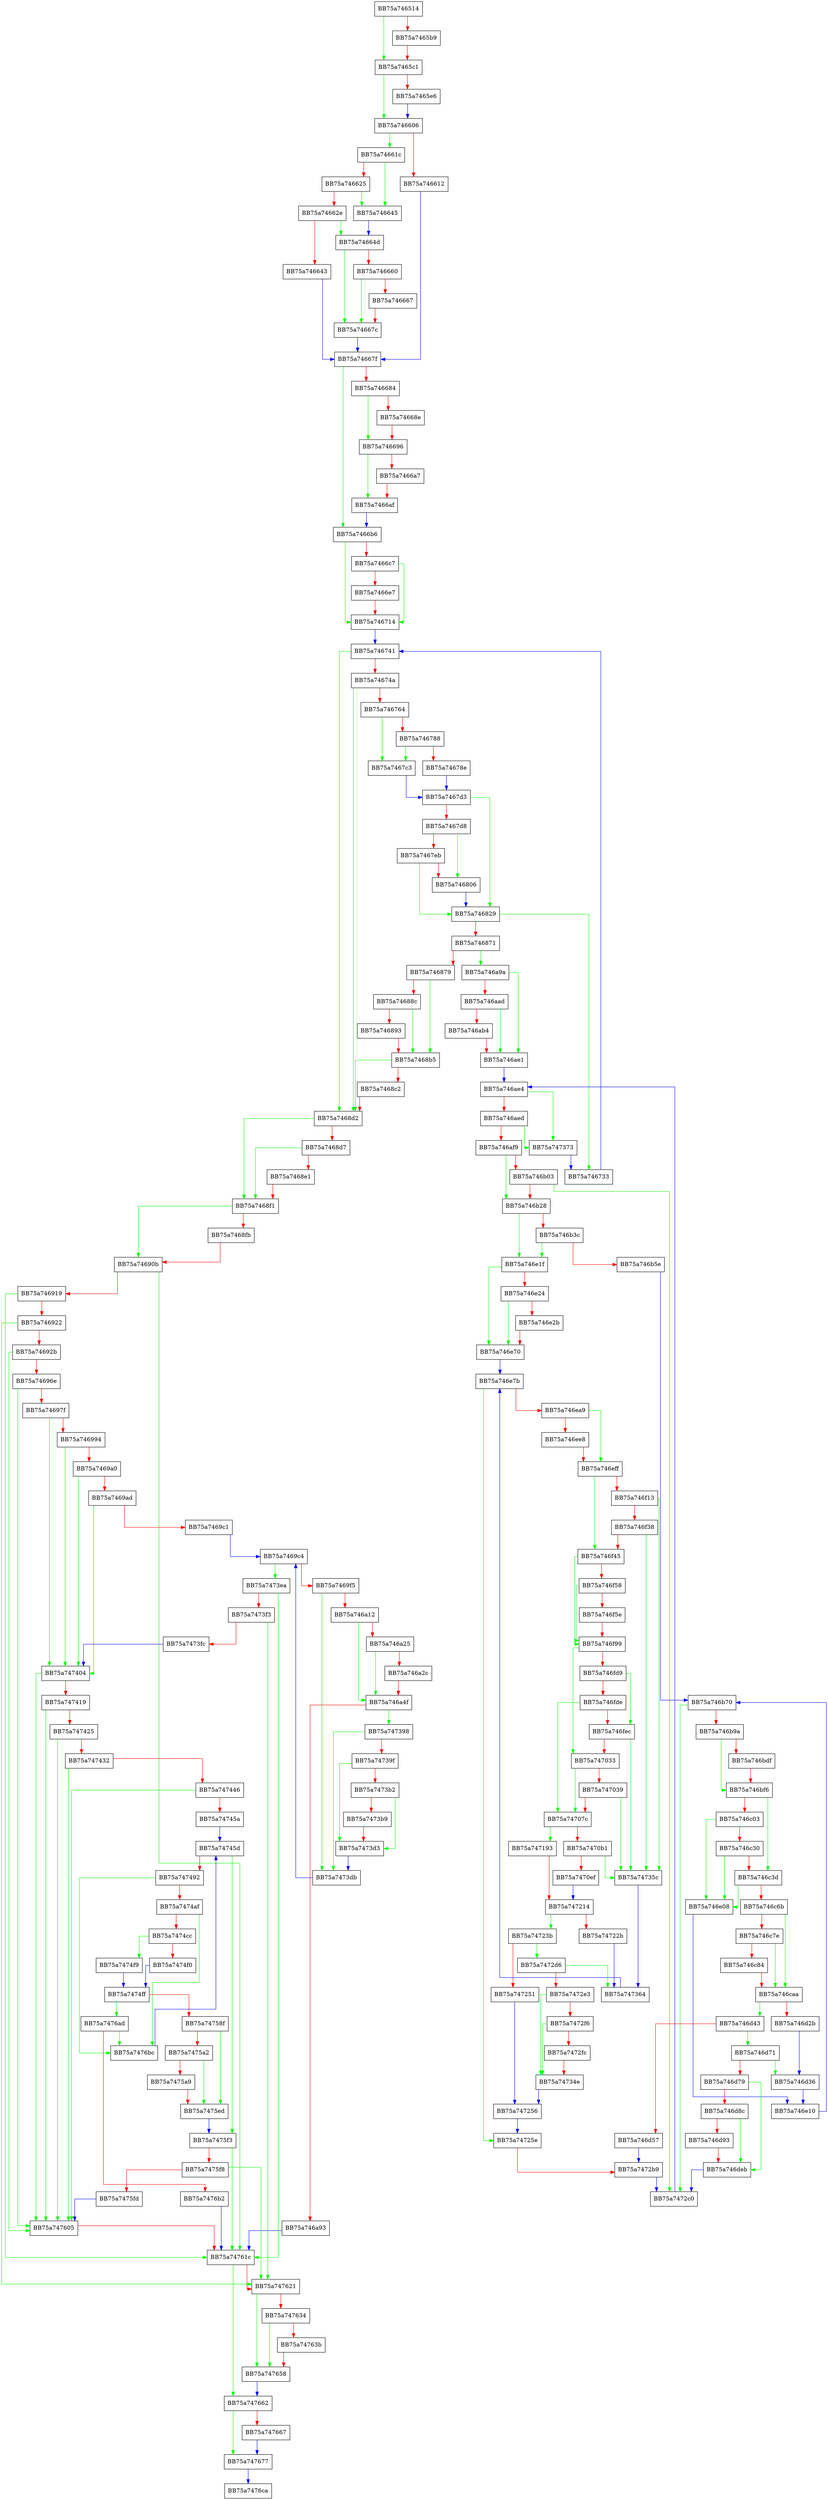 digraph ScanPersisted {
  node [shape="box"];
  graph [splines=ortho];
  BB75a746514 -> BB75a7465c1 [color="green"];
  BB75a746514 -> BB75a7465b9 [color="red"];
  BB75a7465b9 -> BB75a7465c1 [color="red"];
  BB75a7465c1 -> BB75a746606 [color="green"];
  BB75a7465c1 -> BB75a7465e6 [color="red"];
  BB75a7465e6 -> BB75a746606 [color="blue"];
  BB75a746606 -> BB75a74661c [color="green"];
  BB75a746606 -> BB75a746612 [color="red"];
  BB75a746612 -> BB75a74667f [color="blue"];
  BB75a74661c -> BB75a746645 [color="green"];
  BB75a74661c -> BB75a746625 [color="red"];
  BB75a746625 -> BB75a746645 [color="green"];
  BB75a746625 -> BB75a74662e [color="red"];
  BB75a74662e -> BB75a74664d [color="green"];
  BB75a74662e -> BB75a746643 [color="red"];
  BB75a746643 -> BB75a74667f [color="blue"];
  BB75a746645 -> BB75a74664d [color="blue"];
  BB75a74664d -> BB75a74667c [color="green"];
  BB75a74664d -> BB75a746660 [color="red"];
  BB75a746660 -> BB75a74667c [color="green"];
  BB75a746660 -> BB75a746667 [color="red"];
  BB75a746667 -> BB75a74667c [color="red"];
  BB75a74667c -> BB75a74667f [color="blue"];
  BB75a74667f -> BB75a7466b6 [color="green"];
  BB75a74667f -> BB75a746684 [color="red"];
  BB75a746684 -> BB75a746696 [color="green"];
  BB75a746684 -> BB75a74668e [color="red"];
  BB75a74668e -> BB75a746696 [color="red"];
  BB75a746696 -> BB75a7466af [color="green"];
  BB75a746696 -> BB75a7466a7 [color="red"];
  BB75a7466a7 -> BB75a7466af [color="red"];
  BB75a7466af -> BB75a7466b6 [color="blue"];
  BB75a7466b6 -> BB75a746714 [color="green"];
  BB75a7466b6 -> BB75a7466c7 [color="red"];
  BB75a7466c7 -> BB75a746714 [color="green"];
  BB75a7466c7 -> BB75a7466e7 [color="red"];
  BB75a7466e7 -> BB75a746714 [color="red"];
  BB75a746714 -> BB75a746741 [color="blue"];
  BB75a746733 -> BB75a746741 [color="blue"];
  BB75a746741 -> BB75a7468d2 [color="green"];
  BB75a746741 -> BB75a74674a [color="red"];
  BB75a74674a -> BB75a7468d2 [color="green"];
  BB75a74674a -> BB75a746764 [color="red"];
  BB75a746764 -> BB75a7467c3 [color="green"];
  BB75a746764 -> BB75a746788 [color="red"];
  BB75a746788 -> BB75a7467c3 [color="green"];
  BB75a746788 -> BB75a74678e [color="red"];
  BB75a74678e -> BB75a7467d3 [color="blue"];
  BB75a7467c3 -> BB75a7467d3 [color="blue"];
  BB75a7467d3 -> BB75a746829 [color="green"];
  BB75a7467d3 -> BB75a7467d8 [color="red"];
  BB75a7467d8 -> BB75a746806 [color="green"];
  BB75a7467d8 -> BB75a7467eb [color="red"];
  BB75a7467eb -> BB75a746829 [color="green"];
  BB75a7467eb -> BB75a746806 [color="red"];
  BB75a746806 -> BB75a746829 [color="blue"];
  BB75a746829 -> BB75a746733 [color="green"];
  BB75a746829 -> BB75a746871 [color="red"];
  BB75a746871 -> BB75a746a9a [color="green"];
  BB75a746871 -> BB75a746879 [color="red"];
  BB75a746879 -> BB75a7468b5 [color="green"];
  BB75a746879 -> BB75a74688c [color="red"];
  BB75a74688c -> BB75a7468b5 [color="green"];
  BB75a74688c -> BB75a746893 [color="red"];
  BB75a746893 -> BB75a7468b5 [color="red"];
  BB75a7468b5 -> BB75a7468d2 [color="green"];
  BB75a7468b5 -> BB75a7468c2 [color="red"];
  BB75a7468c2 -> BB75a7468d2 [color="red"];
  BB75a7468d2 -> BB75a7468f1 [color="green"];
  BB75a7468d2 -> BB75a7468d7 [color="red"];
  BB75a7468d7 -> BB75a7468f1 [color="green"];
  BB75a7468d7 -> BB75a7468e1 [color="red"];
  BB75a7468e1 -> BB75a7468f1 [color="red"];
  BB75a7468f1 -> BB75a74690b [color="green"];
  BB75a7468f1 -> BB75a7468fb [color="red"];
  BB75a7468fb -> BB75a74690b [color="red"];
  BB75a74690b -> BB75a74761c [color="green"];
  BB75a74690b -> BB75a746919 [color="red"];
  BB75a746919 -> BB75a74761c [color="green"];
  BB75a746919 -> BB75a746922 [color="red"];
  BB75a746922 -> BB75a747621 [color="green"];
  BB75a746922 -> BB75a74692b [color="red"];
  BB75a74692b -> BB75a747605 [color="green"];
  BB75a74692b -> BB75a74696e [color="red"];
  BB75a74696e -> BB75a747605 [color="green"];
  BB75a74696e -> BB75a74697f [color="red"];
  BB75a74697f -> BB75a747404 [color="green"];
  BB75a74697f -> BB75a746994 [color="red"];
  BB75a746994 -> BB75a747404 [color="green"];
  BB75a746994 -> BB75a7469a0 [color="red"];
  BB75a7469a0 -> BB75a747404 [color="green"];
  BB75a7469a0 -> BB75a7469ad [color="red"];
  BB75a7469ad -> BB75a747404 [color="green"];
  BB75a7469ad -> BB75a7469c1 [color="red"];
  BB75a7469c1 -> BB75a7469c4 [color="blue"];
  BB75a7469c4 -> BB75a7473ea [color="green"];
  BB75a7469c4 -> BB75a7469f5 [color="red"];
  BB75a7469f5 -> BB75a7473db [color="green"];
  BB75a7469f5 -> BB75a746a12 [color="red"];
  BB75a746a12 -> BB75a746a4f [color="green"];
  BB75a746a12 -> BB75a746a25 [color="red"];
  BB75a746a25 -> BB75a746a4f [color="green"];
  BB75a746a25 -> BB75a746a2c [color="red"];
  BB75a746a2c -> BB75a746a4f [color="red"];
  BB75a746a4f -> BB75a747398 [color="green"];
  BB75a746a4f -> BB75a746a93 [color="red"];
  BB75a746a93 -> BB75a74761c [color="blue"];
  BB75a746a9a -> BB75a746ae1 [color="green"];
  BB75a746a9a -> BB75a746aad [color="red"];
  BB75a746aad -> BB75a746ae1 [color="green"];
  BB75a746aad -> BB75a746ab4 [color="red"];
  BB75a746ab4 -> BB75a746ae1 [color="red"];
  BB75a746ae1 -> BB75a746ae4 [color="blue"];
  BB75a746ae4 -> BB75a747373 [color="green"];
  BB75a746ae4 -> BB75a746aed [color="red"];
  BB75a746aed -> BB75a747373 [color="green"];
  BB75a746aed -> BB75a746af9 [color="red"];
  BB75a746af9 -> BB75a746b28 [color="green"];
  BB75a746af9 -> BB75a746b03 [color="red"];
  BB75a746b03 -> BB75a7472c0 [color="green"];
  BB75a746b03 -> BB75a746b28 [color="red"];
  BB75a746b28 -> BB75a746e1f [color="green"];
  BB75a746b28 -> BB75a746b3c [color="red"];
  BB75a746b3c -> BB75a746e1f [color="green"];
  BB75a746b3c -> BB75a746b5e [color="red"];
  BB75a746b5e -> BB75a746b70 [color="blue"];
  BB75a746b70 -> BB75a7472c0 [color="green"];
  BB75a746b70 -> BB75a746b9a [color="red"];
  BB75a746b9a -> BB75a746bf6 [color="green"];
  BB75a746b9a -> BB75a746bdf [color="red"];
  BB75a746bdf -> BB75a746bf6 [color="red"];
  BB75a746bf6 -> BB75a746c3d [color="green"];
  BB75a746bf6 -> BB75a746c03 [color="red"];
  BB75a746c03 -> BB75a746e08 [color="green"];
  BB75a746c03 -> BB75a746c30 [color="red"];
  BB75a746c30 -> BB75a746e08 [color="green"];
  BB75a746c30 -> BB75a746c3d [color="red"];
  BB75a746c3d -> BB75a746e08 [color="green"];
  BB75a746c3d -> BB75a746c6b [color="red"];
  BB75a746c6b -> BB75a746caa [color="green"];
  BB75a746c6b -> BB75a746c7e [color="red"];
  BB75a746c7e -> BB75a746caa [color="green"];
  BB75a746c7e -> BB75a746c84 [color="red"];
  BB75a746c84 -> BB75a746caa [color="red"];
  BB75a746caa -> BB75a746d43 [color="green"];
  BB75a746caa -> BB75a746d2b [color="red"];
  BB75a746d2b -> BB75a746d36 [color="blue"];
  BB75a746d36 -> BB75a746e10 [color="blue"];
  BB75a746d43 -> BB75a746d71 [color="green"];
  BB75a746d43 -> BB75a746d57 [color="red"];
  BB75a746d57 -> BB75a7472b9 [color="blue"];
  BB75a746d71 -> BB75a746d36 [color="green"];
  BB75a746d71 -> BB75a746d79 [color="red"];
  BB75a746d79 -> BB75a746deb [color="green"];
  BB75a746d79 -> BB75a746d8c [color="red"];
  BB75a746d8c -> BB75a746deb [color="green"];
  BB75a746d8c -> BB75a746d93 [color="red"];
  BB75a746d93 -> BB75a746deb [color="red"];
  BB75a746deb -> BB75a7472c0 [color="blue"];
  BB75a746e08 -> BB75a746e10 [color="blue"];
  BB75a746e10 -> BB75a746b70 [color="blue"];
  BB75a746e1f -> BB75a746e70 [color="green"];
  BB75a746e1f -> BB75a746e24 [color="red"];
  BB75a746e24 -> BB75a746e70 [color="green"];
  BB75a746e24 -> BB75a746e2b [color="red"];
  BB75a746e2b -> BB75a746e70 [color="red"];
  BB75a746e70 -> BB75a746e7b [color="blue"];
  BB75a746e7b -> BB75a74725e [color="green"];
  BB75a746e7b -> BB75a746ea9 [color="red"];
  BB75a746ea9 -> BB75a746eff [color="green"];
  BB75a746ea9 -> BB75a746ee8 [color="red"];
  BB75a746ee8 -> BB75a746eff [color="red"];
  BB75a746eff -> BB75a746f45 [color="green"];
  BB75a746eff -> BB75a746f13 [color="red"];
  BB75a746f13 -> BB75a74735c [color="green"];
  BB75a746f13 -> BB75a746f38 [color="red"];
  BB75a746f38 -> BB75a74735c [color="green"];
  BB75a746f38 -> BB75a746f45 [color="red"];
  BB75a746f45 -> BB75a746f99 [color="green"];
  BB75a746f45 -> BB75a746f58 [color="red"];
  BB75a746f58 -> BB75a746f99 [color="green"];
  BB75a746f58 -> BB75a746f5e [color="red"];
  BB75a746f5e -> BB75a746f99 [color="red"];
  BB75a746f99 -> BB75a747033 [color="green"];
  BB75a746f99 -> BB75a746fd9 [color="red"];
  BB75a746fd9 -> BB75a746fec [color="green"];
  BB75a746fd9 -> BB75a746fde [color="red"];
  BB75a746fde -> BB75a74707c [color="green"];
  BB75a746fde -> BB75a746fec [color="red"];
  BB75a746fec -> BB75a74735c [color="green"];
  BB75a746fec -> BB75a747033 [color="red"];
  BB75a747033 -> BB75a74707c [color="green"];
  BB75a747033 -> BB75a747039 [color="red"];
  BB75a747039 -> BB75a74735c [color="green"];
  BB75a747039 -> BB75a74707c [color="red"];
  BB75a74707c -> BB75a747193 [color="green"];
  BB75a74707c -> BB75a7470b1 [color="red"];
  BB75a7470b1 -> BB75a74735c [color="green"];
  BB75a7470b1 -> BB75a7470ef [color="red"];
  BB75a7470ef -> BB75a747214 [color="blue"];
  BB75a747193 -> BB75a747214 [color="red"];
  BB75a747214 -> BB75a74723b [color="green"];
  BB75a747214 -> BB75a74722b [color="red"];
  BB75a74722b -> BB75a747364 [color="blue"];
  BB75a74723b -> BB75a7472d6 [color="green"];
  BB75a74723b -> BB75a747251 [color="red"];
  BB75a747251 -> BB75a747256 [color="blue"];
  BB75a747256 -> BB75a74725e [color="blue"];
  BB75a74725e -> BB75a7472b9 [color="red"];
  BB75a7472b9 -> BB75a7472c0 [color="blue"];
  BB75a7472c0 -> BB75a746ae4 [color="blue"];
  BB75a7472d6 -> BB75a747364 [color="green"];
  BB75a7472d6 -> BB75a7472e3 [color="red"];
  BB75a7472e3 -> BB75a74734e [color="green"];
  BB75a7472e3 -> BB75a7472f6 [color="red"];
  BB75a7472f6 -> BB75a74734e [color="green"];
  BB75a7472f6 -> BB75a7472fc [color="red"];
  BB75a7472fc -> BB75a74734e [color="red"];
  BB75a74734e -> BB75a747256 [color="blue"];
  BB75a74735c -> BB75a747364 [color="blue"];
  BB75a747364 -> BB75a746e7b [color="blue"];
  BB75a747373 -> BB75a746733 [color="blue"];
  BB75a747398 -> BB75a7473db [color="green"];
  BB75a747398 -> BB75a74739f [color="red"];
  BB75a74739f -> BB75a7473d3 [color="green"];
  BB75a74739f -> BB75a7473b2 [color="red"];
  BB75a7473b2 -> BB75a7473d3 [color="green"];
  BB75a7473b2 -> BB75a7473b9 [color="red"];
  BB75a7473b9 -> BB75a7473d3 [color="red"];
  BB75a7473d3 -> BB75a7473db [color="blue"];
  BB75a7473db -> BB75a7469c4 [color="blue"];
  BB75a7473ea -> BB75a74761c [color="green"];
  BB75a7473ea -> BB75a7473f3 [color="red"];
  BB75a7473f3 -> BB75a747621 [color="green"];
  BB75a7473f3 -> BB75a7473fc [color="red"];
  BB75a7473fc -> BB75a747404 [color="blue"];
  BB75a747404 -> BB75a747605 [color="green"];
  BB75a747404 -> BB75a747419 [color="red"];
  BB75a747419 -> BB75a747605 [color="green"];
  BB75a747419 -> BB75a747425 [color="red"];
  BB75a747425 -> BB75a747605 [color="green"];
  BB75a747425 -> BB75a747432 [color="red"];
  BB75a747432 -> BB75a747605 [color="green"];
  BB75a747432 -> BB75a747446 [color="red"];
  BB75a747446 -> BB75a747605 [color="green"];
  BB75a747446 -> BB75a74745a [color="red"];
  BB75a74745a -> BB75a74745d [color="blue"];
  BB75a74745d -> BB75a7475f3 [color="green"];
  BB75a74745d -> BB75a747492 [color="red"];
  BB75a747492 -> BB75a7476bc [color="green"];
  BB75a747492 -> BB75a7474af [color="red"];
  BB75a7474af -> BB75a7476bc [color="green"];
  BB75a7474af -> BB75a7474cc [color="red"];
  BB75a7474cc -> BB75a7474f9 [color="green"];
  BB75a7474cc -> BB75a7474f0 [color="red"];
  BB75a7474f0 -> BB75a7474ff [color="blue"];
  BB75a7474f9 -> BB75a7474ff [color="blue"];
  BB75a7474ff -> BB75a7476ad [color="green"];
  BB75a7474ff -> BB75a74758f [color="red"];
  BB75a74758f -> BB75a7475ed [color="green"];
  BB75a74758f -> BB75a7475a2 [color="red"];
  BB75a7475a2 -> BB75a7475ed [color="green"];
  BB75a7475a2 -> BB75a7475a9 [color="red"];
  BB75a7475a9 -> BB75a7475ed [color="red"];
  BB75a7475ed -> BB75a7475f3 [color="blue"];
  BB75a7475f3 -> BB75a74761c [color="green"];
  BB75a7475f3 -> BB75a7475f8 [color="red"];
  BB75a7475f8 -> BB75a747621 [color="green"];
  BB75a7475f8 -> BB75a7475fd [color="red"];
  BB75a7475fd -> BB75a747605 [color="blue"];
  BB75a747605 -> BB75a74761c [color="red"];
  BB75a74761c -> BB75a747662 [color="green"];
  BB75a74761c -> BB75a747621 [color="red"];
  BB75a747621 -> BB75a747658 [color="green"];
  BB75a747621 -> BB75a747634 [color="red"];
  BB75a747634 -> BB75a747658 [color="green"];
  BB75a747634 -> BB75a74763b [color="red"];
  BB75a74763b -> BB75a747658 [color="red"];
  BB75a747658 -> BB75a747662 [color="blue"];
  BB75a747662 -> BB75a747677 [color="green"];
  BB75a747662 -> BB75a747667 [color="red"];
  BB75a747667 -> BB75a747677 [color="blue"];
  BB75a747677 -> BB75a7476ca [color="blue"];
  BB75a7476ad -> BB75a7476bc [color="green"];
  BB75a7476ad -> BB75a7476b2 [color="red"];
  BB75a7476b2 -> BB75a74761c [color="blue"];
  BB75a7476bc -> BB75a74745d [color="blue"];
}